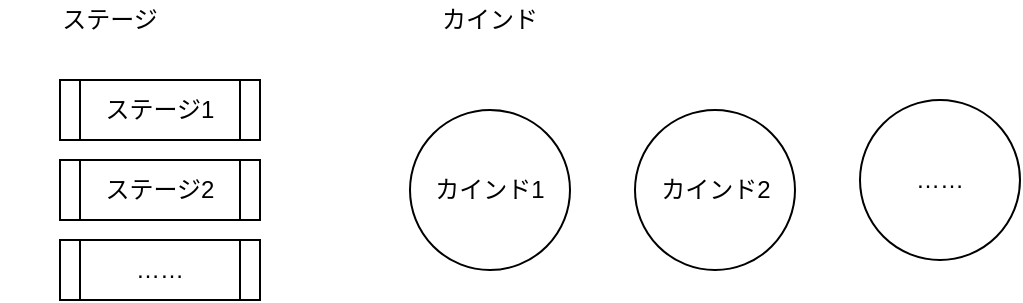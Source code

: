 <mxfile version="11.2.5" type="device" pages="1"><diagram id="wWq3qrdDJ1bjG1FTIKyM" name="Page-1"><mxGraphModel dx="1046" dy="789" grid="1" gridSize="10" guides="1" tooltips="1" connect="1" arrows="1" fold="1" page="1" pageScale="1" pageWidth="827" pageHeight="1169" math="0" shadow="0"><root><mxCell id="0"/><mxCell id="1" parent="0"/><mxCell id="hKxNFwfVw3azLeHG8uVL-1" value="ステージ" style="text;html=1;strokeColor=none;fillColor=none;align=center;verticalAlign=middle;whiteSpace=wrap;rounded=0;" vertex="1" parent="1"><mxGeometry x="50" y="30" width="110" height="20" as="geometry"/></mxCell><mxCell id="hKxNFwfVw3azLeHG8uVL-2" value="ステージ1" style="shape=process;whiteSpace=wrap;html=1;backgroundOutline=1;" vertex="1" parent="1"><mxGeometry x="80" y="70" width="100" height="30" as="geometry"/></mxCell><mxCell id="hKxNFwfVw3azLeHG8uVL-3" value="ステージ2" style="shape=process;whiteSpace=wrap;html=1;backgroundOutline=1;" vertex="1" parent="1"><mxGeometry x="80" y="110" width="100" height="30" as="geometry"/></mxCell><mxCell id="hKxNFwfVw3azLeHG8uVL-4" value="……" style="shape=process;whiteSpace=wrap;html=1;backgroundOutline=1;" vertex="1" parent="1"><mxGeometry x="80" y="150" width="100" height="30" as="geometry"/></mxCell><mxCell id="hKxNFwfVw3azLeHG8uVL-5" value="カインド" style="text;html=1;strokeColor=none;fillColor=none;align=center;verticalAlign=middle;whiteSpace=wrap;rounded=0;" vertex="1" parent="1"><mxGeometry x="240" y="30" width="110" height="20" as="geometry"/></mxCell><mxCell id="hKxNFwfVw3azLeHG8uVL-6" value="カインド1" style="ellipse;whiteSpace=wrap;html=1;aspect=fixed;" vertex="1" parent="1"><mxGeometry x="255" y="85" width="80" height="80" as="geometry"/></mxCell><mxCell id="hKxNFwfVw3azLeHG8uVL-7" value="カインド2" style="ellipse;whiteSpace=wrap;html=1;aspect=fixed;" vertex="1" parent="1"><mxGeometry x="367.5" y="85" width="80" height="80" as="geometry"/></mxCell><mxCell id="hKxNFwfVw3azLeHG8uVL-8" value="……" style="ellipse;whiteSpace=wrap;html=1;aspect=fixed;" vertex="1" parent="1"><mxGeometry x="480" y="80" width="80" height="80" as="geometry"/></mxCell></root></mxGraphModel></diagram></mxfile>